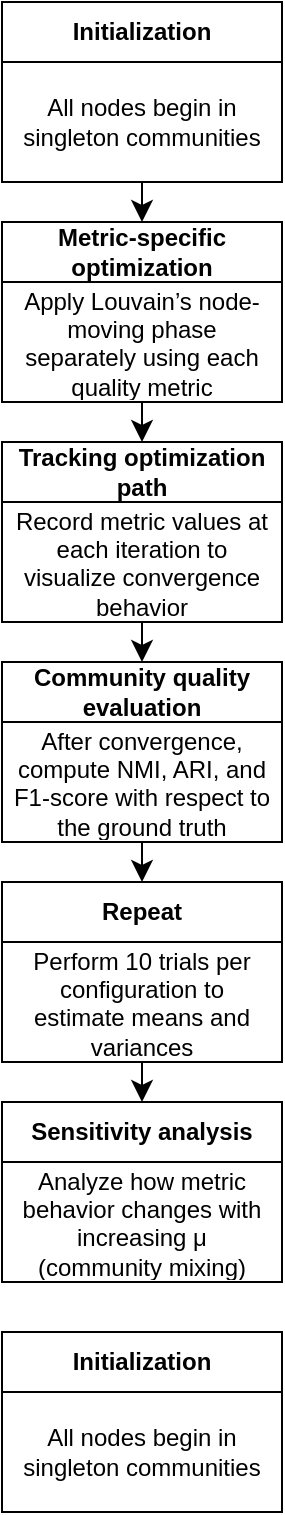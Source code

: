 <mxfile version="27.0.5">
  <diagram id="C5RBs43oDa-KdzZeNtuy" name="Page-1">
    <mxGraphModel dx="756" dy="559" grid="1" gridSize="10" guides="1" tooltips="1" connect="1" arrows="1" fold="1" page="1" pageScale="1" pageWidth="827" pageHeight="1169" math="0" shadow="0">
      <root>
        <mxCell id="WIyWlLk6GJQsqaUBKTNV-0" />
        <mxCell id="WIyWlLk6GJQsqaUBKTNV-1" parent="WIyWlLk6GJQsqaUBKTNV-0" />
        <mxCell id="zkQeglwhI-UMu3lqTF0E-20" style="edgeStyle=none;curved=1;rounded=0;orthogonalLoop=1;jettySize=auto;html=1;exitX=0.5;exitY=1;exitDx=0;exitDy=0;entryX=0.5;entryY=0;entryDx=0;entryDy=0;fontSize=12;startSize=8;endSize=8;" edge="1" parent="WIyWlLk6GJQsqaUBKTNV-1" source="zkQeglwhI-UMu3lqTF0E-3" target="zkQeglwhI-UMu3lqTF0E-7">
          <mxGeometry relative="1" as="geometry" />
        </mxCell>
        <mxCell id="zkQeglwhI-UMu3lqTF0E-3" value="&lt;b&gt;Initialization&lt;/b&gt;" style="swimlane;fontStyle=0;childLayout=stackLayout;horizontal=1;startSize=30;horizontalStack=0;resizeParent=1;resizeParentMax=0;resizeLast=0;collapsible=1;marginBottom=0;whiteSpace=wrap;html=1;" vertex="1" parent="WIyWlLk6GJQsqaUBKTNV-1">
          <mxGeometry x="150" y="20" width="140" height="90" as="geometry" />
        </mxCell>
        <mxCell id="zkQeglwhI-UMu3lqTF0E-5" value="All nodes begin in singleton communities" style="text;strokeColor=none;fillColor=none;align=center;verticalAlign=middle;spacingLeft=4;spacingRight=4;overflow=hidden;points=[[0,0.5],[1,0.5]];portConstraint=eastwest;rotatable=0;whiteSpace=wrap;html=1;" vertex="1" parent="zkQeglwhI-UMu3lqTF0E-3">
          <mxGeometry y="30" width="140" height="60" as="geometry" />
        </mxCell>
        <mxCell id="zkQeglwhI-UMu3lqTF0E-7" value="&lt;b&gt;Metric-specific optimization&lt;/b&gt;" style="swimlane;fontStyle=0;childLayout=stackLayout;horizontal=1;startSize=30;horizontalStack=0;resizeParent=1;resizeParentMax=0;resizeLast=0;collapsible=1;marginBottom=0;whiteSpace=wrap;html=1;" vertex="1" parent="WIyWlLk6GJQsqaUBKTNV-1">
          <mxGeometry x="150" y="130" width="140" height="90" as="geometry" />
        </mxCell>
        <mxCell id="zkQeglwhI-UMu3lqTF0E-8" value="Apply Louvain’s node-moving phase separately using each quality metric" style="text;strokeColor=none;fillColor=none;align=center;verticalAlign=middle;spacingLeft=4;spacingRight=4;overflow=hidden;points=[[0,0.5],[1,0.5]];portConstraint=eastwest;rotatable=0;whiteSpace=wrap;html=1;" vertex="1" parent="zkQeglwhI-UMu3lqTF0E-7">
          <mxGeometry y="30" width="140" height="60" as="geometry" />
        </mxCell>
        <mxCell id="zkQeglwhI-UMu3lqTF0E-21" style="edgeStyle=none;curved=1;rounded=0;orthogonalLoop=1;jettySize=auto;html=1;exitX=0.5;exitY=1;exitDx=0;exitDy=0;entryX=0.5;entryY=0;entryDx=0;entryDy=0;fontSize=12;startSize=8;endSize=8;" edge="1" parent="WIyWlLk6GJQsqaUBKTNV-1" source="zkQeglwhI-UMu3lqTF0E-9" target="zkQeglwhI-UMu3lqTF0E-11">
          <mxGeometry relative="1" as="geometry" />
        </mxCell>
        <mxCell id="zkQeglwhI-UMu3lqTF0E-9" value="&lt;b&gt;Tracking optimization path&lt;/b&gt;" style="swimlane;fontStyle=0;childLayout=stackLayout;horizontal=1;startSize=30;horizontalStack=0;resizeParent=1;resizeParentMax=0;resizeLast=0;collapsible=1;marginBottom=0;whiteSpace=wrap;html=1;" vertex="1" parent="WIyWlLk6GJQsqaUBKTNV-1">
          <mxGeometry x="150" y="240" width="140" height="90" as="geometry" />
        </mxCell>
        <mxCell id="zkQeglwhI-UMu3lqTF0E-10" value="Record metric values at each iteration to visualize convergence behavior" style="text;strokeColor=none;fillColor=none;align=center;verticalAlign=middle;spacingLeft=4;spacingRight=4;overflow=hidden;points=[[0,0.5],[1,0.5]];portConstraint=eastwest;rotatable=0;whiteSpace=wrap;html=1;" vertex="1" parent="zkQeglwhI-UMu3lqTF0E-9">
          <mxGeometry y="30" width="140" height="60" as="geometry" />
        </mxCell>
        <mxCell id="zkQeglwhI-UMu3lqTF0E-11" value="&lt;b&gt;Community quality evaluation&lt;/b&gt;" style="swimlane;fontStyle=0;childLayout=stackLayout;horizontal=1;startSize=30;horizontalStack=0;resizeParent=1;resizeParentMax=0;resizeLast=0;collapsible=1;marginBottom=0;whiteSpace=wrap;html=1;" vertex="1" parent="WIyWlLk6GJQsqaUBKTNV-1">
          <mxGeometry x="150" y="350" width="140" height="90" as="geometry" />
        </mxCell>
        <mxCell id="zkQeglwhI-UMu3lqTF0E-12" value="After convergence, compute NMI, ARI, and F1-score with respect to the ground truth" style="text;strokeColor=none;fillColor=none;align=center;verticalAlign=middle;spacingLeft=4;spacingRight=4;overflow=hidden;points=[[0,0.5],[1,0.5]];portConstraint=eastwest;rotatable=0;whiteSpace=wrap;html=1;" vertex="1" parent="zkQeglwhI-UMu3lqTF0E-11">
          <mxGeometry y="30" width="140" height="60" as="geometry" />
        </mxCell>
        <mxCell id="zkQeglwhI-UMu3lqTF0E-13" value="&lt;b&gt;Initialization&lt;/b&gt;" style="swimlane;fontStyle=0;childLayout=stackLayout;horizontal=1;startSize=30;horizontalStack=0;resizeParent=1;resizeParentMax=0;resizeLast=0;collapsible=1;marginBottom=0;whiteSpace=wrap;html=1;" vertex="1" parent="WIyWlLk6GJQsqaUBKTNV-1">
          <mxGeometry x="150" y="685" width="140" height="90" as="geometry" />
        </mxCell>
        <mxCell id="zkQeglwhI-UMu3lqTF0E-14" value="All nodes begin in singleton communities" style="text;strokeColor=none;fillColor=none;align=center;verticalAlign=middle;spacingLeft=4;spacingRight=4;overflow=hidden;points=[[0,0.5],[1,0.5]];portConstraint=eastwest;rotatable=0;whiteSpace=wrap;html=1;" vertex="1" parent="zkQeglwhI-UMu3lqTF0E-13">
          <mxGeometry y="30" width="140" height="60" as="geometry" />
        </mxCell>
        <mxCell id="zkQeglwhI-UMu3lqTF0E-15" value="&lt;b&gt;Sensitivity analysis&lt;/b&gt;" style="swimlane;fontStyle=0;childLayout=stackLayout;horizontal=1;startSize=30;horizontalStack=0;resizeParent=1;resizeParentMax=0;resizeLast=0;collapsible=1;marginBottom=0;whiteSpace=wrap;html=1;" vertex="1" parent="WIyWlLk6GJQsqaUBKTNV-1">
          <mxGeometry x="150" y="570" width="140" height="90" as="geometry" />
        </mxCell>
        <mxCell id="zkQeglwhI-UMu3lqTF0E-16" value="Analyze how metric behavior changes with increasing μ (community mixing)" style="text;strokeColor=none;fillColor=none;align=center;verticalAlign=middle;spacingLeft=4;spacingRight=4;overflow=hidden;points=[[0,0.5],[1,0.5]];portConstraint=eastwest;rotatable=0;whiteSpace=wrap;html=1;" vertex="1" parent="zkQeglwhI-UMu3lqTF0E-15">
          <mxGeometry y="30" width="140" height="60" as="geometry" />
        </mxCell>
        <mxCell id="zkQeglwhI-UMu3lqTF0E-19" style="edgeStyle=none;curved=1;rounded=0;orthogonalLoop=1;jettySize=auto;html=1;exitX=0.5;exitY=1;exitDx=0;exitDy=0;entryX=0.5;entryY=0;entryDx=0;entryDy=0;fontSize=12;startSize=8;endSize=8;" edge="1" parent="WIyWlLk6GJQsqaUBKTNV-1" source="zkQeglwhI-UMu3lqTF0E-17" target="zkQeglwhI-UMu3lqTF0E-15">
          <mxGeometry relative="1" as="geometry" />
        </mxCell>
        <mxCell id="zkQeglwhI-UMu3lqTF0E-17" value="&lt;b&gt;Repeat&lt;/b&gt;" style="swimlane;fontStyle=0;childLayout=stackLayout;horizontal=1;startSize=30;horizontalStack=0;resizeParent=1;resizeParentMax=0;resizeLast=0;collapsible=1;marginBottom=0;whiteSpace=wrap;html=1;" vertex="1" parent="WIyWlLk6GJQsqaUBKTNV-1">
          <mxGeometry x="150" y="460" width="140" height="90" as="geometry" />
        </mxCell>
        <mxCell id="zkQeglwhI-UMu3lqTF0E-18" value="Perform 10 trials per configuration to estimate means and variances" style="text;strokeColor=none;fillColor=none;align=center;verticalAlign=middle;spacingLeft=4;spacingRight=4;overflow=hidden;points=[[0,0.5],[1,0.5]];portConstraint=eastwest;rotatable=0;whiteSpace=wrap;html=1;" vertex="1" parent="zkQeglwhI-UMu3lqTF0E-17">
          <mxGeometry y="30" width="140" height="60" as="geometry" />
        </mxCell>
        <mxCell id="zkQeglwhI-UMu3lqTF0E-22" style="edgeStyle=none;curved=1;rounded=0;orthogonalLoop=1;jettySize=auto;html=1;entryX=0.5;entryY=0;entryDx=0;entryDy=0;fontSize=12;startSize=8;endSize=8;" edge="1" parent="WIyWlLk6GJQsqaUBKTNV-1" source="zkQeglwhI-UMu3lqTF0E-8" target="zkQeglwhI-UMu3lqTF0E-9">
          <mxGeometry relative="1" as="geometry">
            <mxPoint x="230" y="120" as="sourcePoint" />
            <mxPoint x="230" y="140" as="targetPoint" />
          </mxGeometry>
        </mxCell>
        <mxCell id="zkQeglwhI-UMu3lqTF0E-23" style="edgeStyle=none;curved=1;rounded=0;orthogonalLoop=1;jettySize=auto;html=1;entryX=0.5;entryY=0;entryDx=0;entryDy=0;fontSize=12;startSize=8;endSize=8;" edge="1" parent="WIyWlLk6GJQsqaUBKTNV-1" source="zkQeglwhI-UMu3lqTF0E-12" target="zkQeglwhI-UMu3lqTF0E-17">
          <mxGeometry relative="1" as="geometry">
            <mxPoint x="240" y="130" as="sourcePoint" />
            <mxPoint x="240" y="150" as="targetPoint" />
          </mxGeometry>
        </mxCell>
      </root>
    </mxGraphModel>
  </diagram>
</mxfile>
